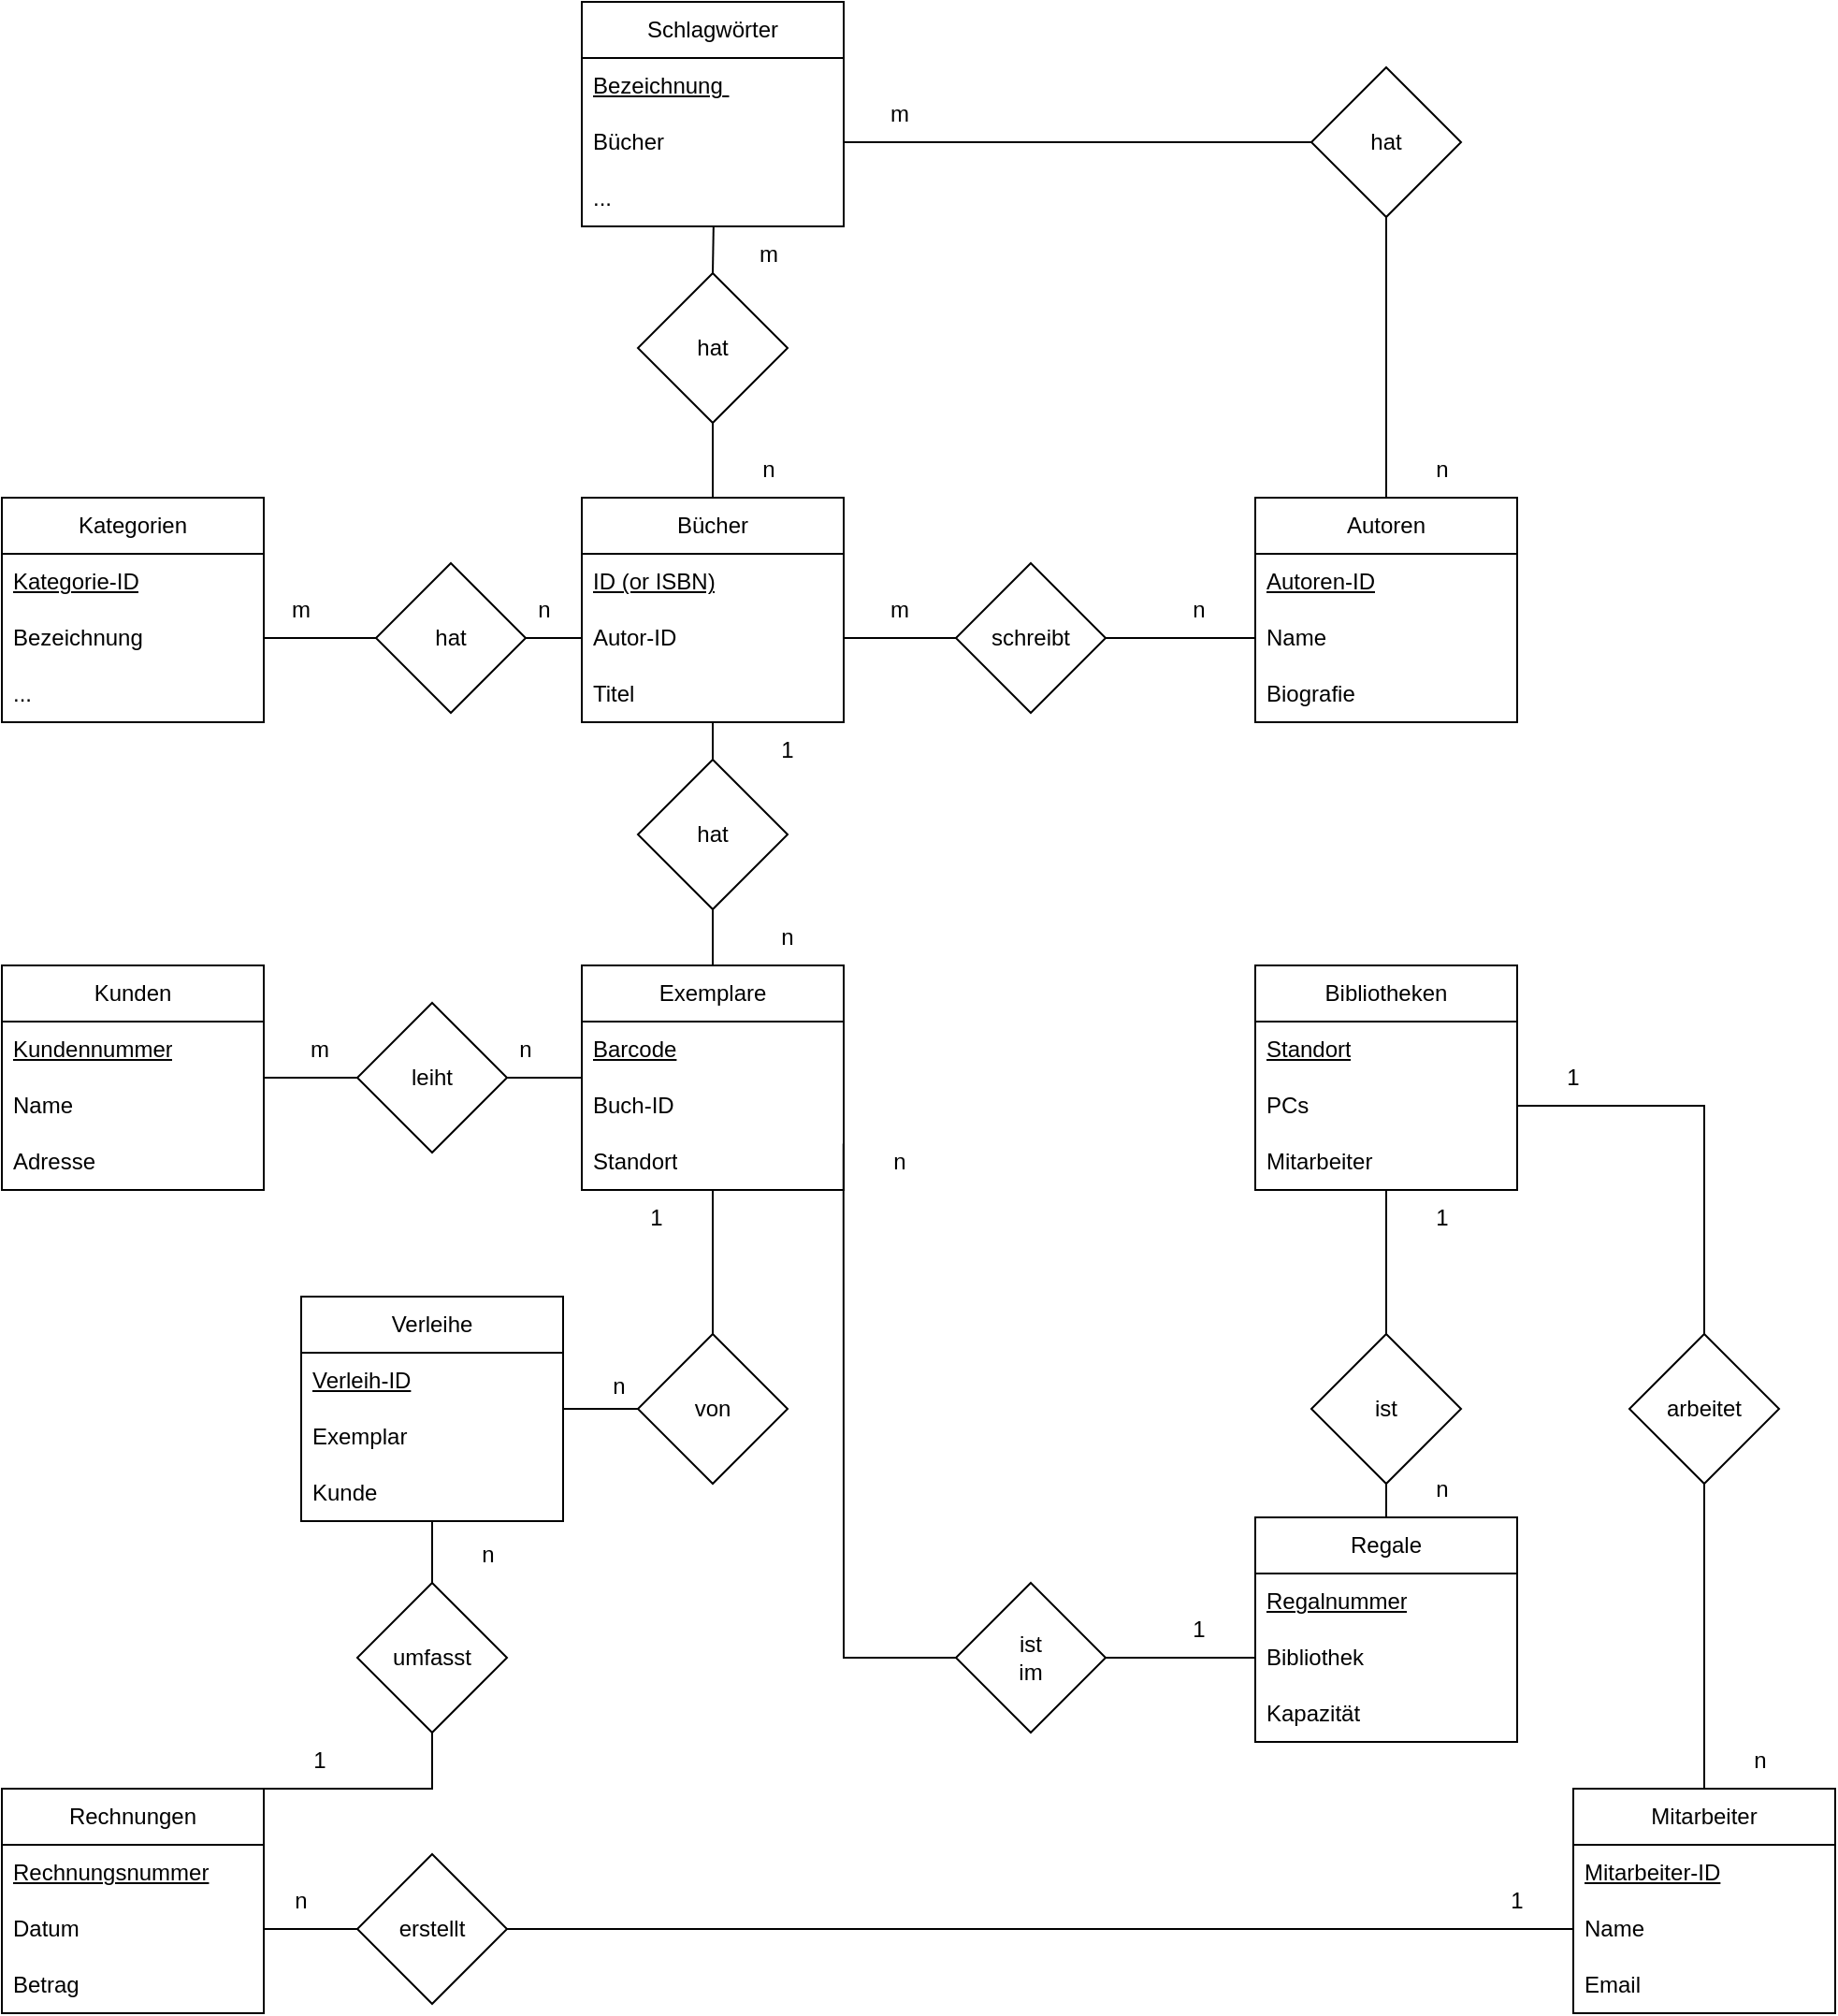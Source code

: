 <mxfile version="21.3.7" type="device">
  <diagram name="Page-1" id="VukrD2N2YE7sBrP6nbqJ">
    <mxGraphModel dx="1434" dy="870" grid="1" gridSize="10" guides="1" tooltips="1" connect="1" arrows="1" fold="1" page="1" pageScale="1" pageWidth="1169" pageHeight="1654" math="0" shadow="0">
      <root>
        <mxCell id="0" />
        <mxCell id="1" parent="0" />
        <mxCell id="OTFsPd59mcMCPTQ09kgk-2" value="Kunden" style="swimlane;fontStyle=0;childLayout=stackLayout;horizontal=1;startSize=30;horizontalStack=0;resizeParent=1;resizeParentMax=0;resizeLast=0;collapsible=1;marginBottom=0;whiteSpace=wrap;html=1;" parent="1" vertex="1">
          <mxGeometry x="60" y="650" width="140" height="120" as="geometry" />
        </mxCell>
        <mxCell id="OTFsPd59mcMCPTQ09kgk-3" value="&lt;u&gt;Kundennummer&lt;/u&gt;" style="text;strokeColor=none;fillColor=none;align=left;verticalAlign=middle;spacingLeft=4;spacingRight=4;overflow=hidden;points=[[0,0.5],[1,0.5]];portConstraint=eastwest;rotatable=0;whiteSpace=wrap;html=1;" parent="OTFsPd59mcMCPTQ09kgk-2" vertex="1">
          <mxGeometry y="30" width="140" height="30" as="geometry" />
        </mxCell>
        <mxCell id="OTFsPd59mcMCPTQ09kgk-4" value="Name" style="text;strokeColor=none;fillColor=none;align=left;verticalAlign=middle;spacingLeft=4;spacingRight=4;overflow=hidden;points=[[0,0.5],[1,0.5]];portConstraint=eastwest;rotatable=0;whiteSpace=wrap;html=1;" parent="OTFsPd59mcMCPTQ09kgk-2" vertex="1">
          <mxGeometry y="60" width="140" height="30" as="geometry" />
        </mxCell>
        <mxCell id="OTFsPd59mcMCPTQ09kgk-5" value="Adresse" style="text;strokeColor=none;fillColor=none;align=left;verticalAlign=middle;spacingLeft=4;spacingRight=4;overflow=hidden;points=[[0,0.5],[1,0.5]];portConstraint=eastwest;rotatable=0;whiteSpace=wrap;html=1;" parent="OTFsPd59mcMCPTQ09kgk-2" vertex="1">
          <mxGeometry y="90" width="140" height="30" as="geometry" />
        </mxCell>
        <mxCell id="OTFsPd59mcMCPTQ09kgk-11" value="Bücher" style="swimlane;fontStyle=0;childLayout=stackLayout;horizontal=1;startSize=30;horizontalStack=0;resizeParent=1;resizeParentMax=0;resizeLast=0;collapsible=1;marginBottom=0;whiteSpace=wrap;html=1;" parent="1" vertex="1">
          <mxGeometry x="370" y="400" width="140" height="120" as="geometry" />
        </mxCell>
        <mxCell id="OTFsPd59mcMCPTQ09kgk-12" value="&lt;u&gt;ID (or ISBN)&lt;/u&gt;" style="text;strokeColor=none;fillColor=none;align=left;verticalAlign=middle;spacingLeft=4;spacingRight=4;overflow=hidden;points=[[0,0.5],[1,0.5]];portConstraint=eastwest;rotatable=0;whiteSpace=wrap;html=1;" parent="OTFsPd59mcMCPTQ09kgk-11" vertex="1">
          <mxGeometry y="30" width="140" height="30" as="geometry" />
        </mxCell>
        <mxCell id="OTFsPd59mcMCPTQ09kgk-13" value="Autor-ID" style="text;strokeColor=none;fillColor=none;align=left;verticalAlign=middle;spacingLeft=4;spacingRight=4;overflow=hidden;points=[[0,0.5],[1,0.5]];portConstraint=eastwest;rotatable=0;whiteSpace=wrap;html=1;" parent="OTFsPd59mcMCPTQ09kgk-11" vertex="1">
          <mxGeometry y="60" width="140" height="30" as="geometry" />
        </mxCell>
        <mxCell id="OTFsPd59mcMCPTQ09kgk-14" value="Titel" style="text;strokeColor=none;fillColor=none;align=left;verticalAlign=middle;spacingLeft=4;spacingRight=4;overflow=hidden;points=[[0,0.5],[1,0.5]];portConstraint=eastwest;rotatable=0;whiteSpace=wrap;html=1;" parent="OTFsPd59mcMCPTQ09kgk-11" vertex="1">
          <mxGeometry y="90" width="140" height="30" as="geometry" />
        </mxCell>
        <mxCell id="OTFsPd59mcMCPTQ09kgk-15" value="leiht" style="rhombus;whiteSpace=wrap;html=1;" parent="1" vertex="1">
          <mxGeometry x="250" y="670" width="80" height="80" as="geometry" />
        </mxCell>
        <mxCell id="OTFsPd59mcMCPTQ09kgk-17" value="Exemplare" style="swimlane;fontStyle=0;childLayout=stackLayout;horizontal=1;startSize=30;horizontalStack=0;resizeParent=1;resizeParentMax=0;resizeLast=0;collapsible=1;marginBottom=0;whiteSpace=wrap;html=1;" parent="1" vertex="1">
          <mxGeometry x="370" y="650" width="140" height="120" as="geometry" />
        </mxCell>
        <mxCell id="OTFsPd59mcMCPTQ09kgk-18" value="&lt;u&gt;Barcode&lt;/u&gt;" style="text;strokeColor=none;fillColor=none;align=left;verticalAlign=middle;spacingLeft=4;spacingRight=4;overflow=hidden;points=[[0,0.5],[1,0.5]];portConstraint=eastwest;rotatable=0;whiteSpace=wrap;html=1;" parent="OTFsPd59mcMCPTQ09kgk-17" vertex="1">
          <mxGeometry y="30" width="140" height="30" as="geometry" />
        </mxCell>
        <mxCell id="OTFsPd59mcMCPTQ09kgk-19" value="Buch-ID" style="text;strokeColor=none;fillColor=none;align=left;verticalAlign=middle;spacingLeft=4;spacingRight=4;overflow=hidden;points=[[0,0.5],[1,0.5]];portConstraint=eastwest;rotatable=0;whiteSpace=wrap;html=1;" parent="OTFsPd59mcMCPTQ09kgk-17" vertex="1">
          <mxGeometry y="60" width="140" height="30" as="geometry" />
        </mxCell>
        <mxCell id="OTFsPd59mcMCPTQ09kgk-20" value="Standort" style="text;strokeColor=none;fillColor=none;align=left;verticalAlign=middle;spacingLeft=4;spacingRight=4;overflow=hidden;points=[[0,0.5],[1,0.5]];portConstraint=eastwest;rotatable=0;whiteSpace=wrap;html=1;" parent="OTFsPd59mcMCPTQ09kgk-17" vertex="1">
          <mxGeometry y="90" width="140" height="30" as="geometry" />
        </mxCell>
        <mxCell id="OTFsPd59mcMCPTQ09kgk-21" value="" style="endArrow=none;html=1;rounded=0;exitX=1;exitY=0.5;exitDx=0;exitDy=0;" parent="1" source="OTFsPd59mcMCPTQ09kgk-2" target="OTFsPd59mcMCPTQ09kgk-15" edge="1">
          <mxGeometry width="50" height="50" relative="1" as="geometry">
            <mxPoint x="430" y="890" as="sourcePoint" />
            <mxPoint x="480" y="840" as="targetPoint" />
          </mxGeometry>
        </mxCell>
        <mxCell id="OTFsPd59mcMCPTQ09kgk-23" value="" style="endArrow=none;html=1;rounded=0;entryX=0;entryY=0;entryDx=0;entryDy=0;entryPerimeter=0;exitX=1;exitY=0.5;exitDx=0;exitDy=0;" parent="1" source="OTFsPd59mcMCPTQ09kgk-15" target="OTFsPd59mcMCPTQ09kgk-19" edge="1">
          <mxGeometry width="50" height="50" relative="1" as="geometry">
            <mxPoint x="430" y="890" as="sourcePoint" />
            <mxPoint x="470" y="690" as="targetPoint" />
          </mxGeometry>
        </mxCell>
        <mxCell id="OTFsPd59mcMCPTQ09kgk-24" value="hat" style="rhombus;whiteSpace=wrap;html=1;" parent="1" vertex="1">
          <mxGeometry x="400" y="540" width="80" height="80" as="geometry" />
        </mxCell>
        <mxCell id="OTFsPd59mcMCPTQ09kgk-25" value="" style="endArrow=none;html=1;rounded=0;entryX=0.5;entryY=1;entryDx=0;entryDy=0;" parent="1" source="OTFsPd59mcMCPTQ09kgk-24" target="OTFsPd59mcMCPTQ09kgk-11" edge="1">
          <mxGeometry width="50" height="50" relative="1" as="geometry">
            <mxPoint x="520" y="700" as="sourcePoint" />
            <mxPoint x="570" y="650" as="targetPoint" />
          </mxGeometry>
        </mxCell>
        <mxCell id="OTFsPd59mcMCPTQ09kgk-26" value="" style="endArrow=none;html=1;rounded=0;exitX=0.5;exitY=0;exitDx=0;exitDy=0;" parent="1" source="OTFsPd59mcMCPTQ09kgk-17" edge="1">
          <mxGeometry width="50" height="50" relative="1" as="geometry">
            <mxPoint x="520" y="700" as="sourcePoint" />
            <mxPoint x="440" y="620" as="targetPoint" />
          </mxGeometry>
        </mxCell>
        <mxCell id="OTFsPd59mcMCPTQ09kgk-27" value="1" style="text;html=1;strokeColor=none;fillColor=none;align=center;verticalAlign=middle;whiteSpace=wrap;rounded=0;" parent="1" vertex="1">
          <mxGeometry x="450" y="520" width="60" height="30" as="geometry" />
        </mxCell>
        <mxCell id="OTFsPd59mcMCPTQ09kgk-28" value="n" style="text;html=1;strokeColor=none;fillColor=none;align=center;verticalAlign=middle;whiteSpace=wrap;rounded=0;" parent="1" vertex="1">
          <mxGeometry x="450" y="620" width="60" height="30" as="geometry" />
        </mxCell>
        <mxCell id="OTFsPd59mcMCPTQ09kgk-29" value="m" style="text;html=1;strokeColor=none;fillColor=none;align=center;verticalAlign=middle;whiteSpace=wrap;rounded=0;" parent="1" vertex="1">
          <mxGeometry x="200" y="680" width="60" height="30" as="geometry" />
        </mxCell>
        <mxCell id="OTFsPd59mcMCPTQ09kgk-30" value="n" style="text;html=1;strokeColor=none;fillColor=none;align=center;verticalAlign=middle;whiteSpace=wrap;rounded=0;" parent="1" vertex="1">
          <mxGeometry x="310" y="680" width="60" height="30" as="geometry" />
        </mxCell>
        <mxCell id="OTFsPd59mcMCPTQ09kgk-31" value="Regale" style="swimlane;fontStyle=0;childLayout=stackLayout;horizontal=1;startSize=30;horizontalStack=0;resizeParent=1;resizeParentMax=0;resizeLast=0;collapsible=1;marginBottom=0;whiteSpace=wrap;html=1;" parent="1" vertex="1">
          <mxGeometry x="730" y="945" width="140" height="120" as="geometry" />
        </mxCell>
        <mxCell id="OTFsPd59mcMCPTQ09kgk-32" value="&lt;u&gt;Regalnummer&lt;/u&gt;" style="text;strokeColor=none;fillColor=none;align=left;verticalAlign=middle;spacingLeft=4;spacingRight=4;overflow=hidden;points=[[0,0.5],[1,0.5]];portConstraint=eastwest;rotatable=0;whiteSpace=wrap;html=1;" parent="OTFsPd59mcMCPTQ09kgk-31" vertex="1">
          <mxGeometry y="30" width="140" height="30" as="geometry" />
        </mxCell>
        <mxCell id="OTFsPd59mcMCPTQ09kgk-33" value="Bibliothek" style="text;strokeColor=none;fillColor=none;align=left;verticalAlign=middle;spacingLeft=4;spacingRight=4;overflow=hidden;points=[[0,0.5],[1,0.5]];portConstraint=eastwest;rotatable=0;whiteSpace=wrap;html=1;" parent="OTFsPd59mcMCPTQ09kgk-31" vertex="1">
          <mxGeometry y="60" width="140" height="30" as="geometry" />
        </mxCell>
        <mxCell id="OTFsPd59mcMCPTQ09kgk-34" value="Kapazität" style="text;strokeColor=none;fillColor=none;align=left;verticalAlign=middle;spacingLeft=4;spacingRight=4;overflow=hidden;points=[[0,0.5],[1,0.5]];portConstraint=eastwest;rotatable=0;whiteSpace=wrap;html=1;" parent="OTFsPd59mcMCPTQ09kgk-31" vertex="1">
          <mxGeometry y="90" width="140" height="30" as="geometry" />
        </mxCell>
        <mxCell id="OTFsPd59mcMCPTQ09kgk-35" value="Kategorien" style="swimlane;fontStyle=0;childLayout=stackLayout;horizontal=1;startSize=30;horizontalStack=0;resizeParent=1;resizeParentMax=0;resizeLast=0;collapsible=1;marginBottom=0;whiteSpace=wrap;html=1;" parent="1" vertex="1">
          <mxGeometry x="60" y="400" width="140" height="120" as="geometry" />
        </mxCell>
        <mxCell id="OTFsPd59mcMCPTQ09kgk-36" value="&lt;u&gt;Kategorie-ID&lt;/u&gt;" style="text;strokeColor=none;fillColor=none;align=left;verticalAlign=middle;spacingLeft=4;spacingRight=4;overflow=hidden;points=[[0,0.5],[1,0.5]];portConstraint=eastwest;rotatable=0;whiteSpace=wrap;html=1;" parent="OTFsPd59mcMCPTQ09kgk-35" vertex="1">
          <mxGeometry y="30" width="140" height="30" as="geometry" />
        </mxCell>
        <mxCell id="OTFsPd59mcMCPTQ09kgk-37" value="Bezeichnung" style="text;strokeColor=none;fillColor=none;align=left;verticalAlign=middle;spacingLeft=4;spacingRight=4;overflow=hidden;points=[[0,0.5],[1,0.5]];portConstraint=eastwest;rotatable=0;whiteSpace=wrap;html=1;" parent="OTFsPd59mcMCPTQ09kgk-35" vertex="1">
          <mxGeometry y="60" width="140" height="30" as="geometry" />
        </mxCell>
        <mxCell id="OTFsPd59mcMCPTQ09kgk-38" value="..." style="text;strokeColor=none;fillColor=none;align=left;verticalAlign=middle;spacingLeft=4;spacingRight=4;overflow=hidden;points=[[0,0.5],[1,0.5]];portConstraint=eastwest;rotatable=0;whiteSpace=wrap;html=1;" parent="OTFsPd59mcMCPTQ09kgk-35" vertex="1">
          <mxGeometry y="90" width="140" height="30" as="geometry" />
        </mxCell>
        <mxCell id="OTFsPd59mcMCPTQ09kgk-39" value="hat" style="rhombus;whiteSpace=wrap;html=1;" parent="1" vertex="1">
          <mxGeometry x="260" y="435" width="80" height="80" as="geometry" />
        </mxCell>
        <mxCell id="OTFsPd59mcMCPTQ09kgk-40" value="" style="endArrow=none;html=1;rounded=0;exitX=0;exitY=0.5;exitDx=0;exitDy=0;" parent="1" source="OTFsPd59mcMCPTQ09kgk-13" edge="1">
          <mxGeometry width="50" height="50" relative="1" as="geometry">
            <mxPoint x="390" y="800" as="sourcePoint" />
            <mxPoint x="340" y="475" as="targetPoint" />
          </mxGeometry>
        </mxCell>
        <mxCell id="OTFsPd59mcMCPTQ09kgk-41" value="" style="endArrow=none;html=1;rounded=0;entryX=1;entryY=0.5;entryDx=0;entryDy=0;exitX=0;exitY=0.5;exitDx=0;exitDy=0;" parent="1" source="OTFsPd59mcMCPTQ09kgk-39" target="OTFsPd59mcMCPTQ09kgk-37" edge="1">
          <mxGeometry width="50" height="50" relative="1" as="geometry">
            <mxPoint x="230" y="470" as="sourcePoint" />
            <mxPoint x="-190" y="745" as="targetPoint" />
          </mxGeometry>
        </mxCell>
        <mxCell id="OTFsPd59mcMCPTQ09kgk-42" value="n" style="text;html=1;strokeColor=none;fillColor=none;align=center;verticalAlign=middle;whiteSpace=wrap;rounded=0;" parent="1" vertex="1">
          <mxGeometry x="320" y="445" width="60" height="30" as="geometry" />
        </mxCell>
        <mxCell id="OTFsPd59mcMCPTQ09kgk-43" value="m" style="text;html=1;strokeColor=none;fillColor=none;align=center;verticalAlign=middle;whiteSpace=wrap;rounded=0;" parent="1" vertex="1">
          <mxGeometry x="190" y="445" width="60" height="30" as="geometry" />
        </mxCell>
        <mxCell id="OTFsPd59mcMCPTQ09kgk-44" value="Verleihe" style="swimlane;fontStyle=0;childLayout=stackLayout;horizontal=1;startSize=30;horizontalStack=0;resizeParent=1;resizeParentMax=0;resizeLast=0;collapsible=1;marginBottom=0;whiteSpace=wrap;html=1;" parent="1" vertex="1">
          <mxGeometry x="220" y="827" width="140" height="120" as="geometry" />
        </mxCell>
        <mxCell id="OTFsPd59mcMCPTQ09kgk-45" value="&lt;u&gt;Verleih-ID&lt;/u&gt;" style="text;strokeColor=none;fillColor=none;align=left;verticalAlign=middle;spacingLeft=4;spacingRight=4;overflow=hidden;points=[[0,0.5],[1,0.5]];portConstraint=eastwest;rotatable=0;whiteSpace=wrap;html=1;" parent="OTFsPd59mcMCPTQ09kgk-44" vertex="1">
          <mxGeometry y="30" width="140" height="30" as="geometry" />
        </mxCell>
        <mxCell id="OTFsPd59mcMCPTQ09kgk-46" value="Exemplar" style="text;strokeColor=none;fillColor=none;align=left;verticalAlign=middle;spacingLeft=4;spacingRight=4;overflow=hidden;points=[[0,0.5],[1,0.5]];portConstraint=eastwest;rotatable=0;whiteSpace=wrap;html=1;" parent="OTFsPd59mcMCPTQ09kgk-44" vertex="1">
          <mxGeometry y="60" width="140" height="30" as="geometry" />
        </mxCell>
        <mxCell id="OTFsPd59mcMCPTQ09kgk-47" value="Kunde" style="text;strokeColor=none;fillColor=none;align=left;verticalAlign=middle;spacingLeft=4;spacingRight=4;overflow=hidden;points=[[0,0.5],[1,0.5]];portConstraint=eastwest;rotatable=0;whiteSpace=wrap;html=1;" parent="OTFsPd59mcMCPTQ09kgk-44" vertex="1">
          <mxGeometry y="90" width="140" height="30" as="geometry" />
        </mxCell>
        <mxCell id="OTFsPd59mcMCPTQ09kgk-48" value="Bibliotheken" style="swimlane;fontStyle=0;childLayout=stackLayout;horizontal=1;startSize=30;horizontalStack=0;resizeParent=1;resizeParentMax=0;resizeLast=0;collapsible=1;marginBottom=0;whiteSpace=wrap;html=1;" parent="1" vertex="1">
          <mxGeometry x="730" y="650" width="140" height="120" as="geometry" />
        </mxCell>
        <mxCell id="OTFsPd59mcMCPTQ09kgk-49" value="&lt;u&gt;Standort&lt;/u&gt;" style="text;strokeColor=none;fillColor=none;align=left;verticalAlign=middle;spacingLeft=4;spacingRight=4;overflow=hidden;points=[[0,0.5],[1,0.5]];portConstraint=eastwest;rotatable=0;whiteSpace=wrap;html=1;" parent="OTFsPd59mcMCPTQ09kgk-48" vertex="1">
          <mxGeometry y="30" width="140" height="30" as="geometry" />
        </mxCell>
        <mxCell id="OTFsPd59mcMCPTQ09kgk-50" value="PCs" style="text;strokeColor=none;fillColor=none;align=left;verticalAlign=middle;spacingLeft=4;spacingRight=4;overflow=hidden;points=[[0,0.5],[1,0.5]];portConstraint=eastwest;rotatable=0;whiteSpace=wrap;html=1;" parent="OTFsPd59mcMCPTQ09kgk-48" vertex="1">
          <mxGeometry y="60" width="140" height="30" as="geometry" />
        </mxCell>
        <mxCell id="OTFsPd59mcMCPTQ09kgk-51" value="Mitarbeiter" style="text;strokeColor=none;fillColor=none;align=left;verticalAlign=middle;spacingLeft=4;spacingRight=4;overflow=hidden;points=[[0,0.5],[1,0.5]];portConstraint=eastwest;rotatable=0;whiteSpace=wrap;html=1;" parent="OTFsPd59mcMCPTQ09kgk-48" vertex="1">
          <mxGeometry y="90" width="140" height="30" as="geometry" />
        </mxCell>
        <mxCell id="OTFsPd59mcMCPTQ09kgk-52" value="Autoren" style="swimlane;fontStyle=0;childLayout=stackLayout;horizontal=1;startSize=30;horizontalStack=0;resizeParent=1;resizeParentMax=0;resizeLast=0;collapsible=1;marginBottom=0;whiteSpace=wrap;html=1;" parent="1" vertex="1">
          <mxGeometry x="730" y="400" width="140" height="120" as="geometry" />
        </mxCell>
        <mxCell id="OTFsPd59mcMCPTQ09kgk-53" value="&lt;u&gt;Autoren-ID&lt;/u&gt;" style="text;strokeColor=none;fillColor=none;align=left;verticalAlign=middle;spacingLeft=4;spacingRight=4;overflow=hidden;points=[[0,0.5],[1,0.5]];portConstraint=eastwest;rotatable=0;whiteSpace=wrap;html=1;" parent="OTFsPd59mcMCPTQ09kgk-52" vertex="1">
          <mxGeometry y="30" width="140" height="30" as="geometry" />
        </mxCell>
        <mxCell id="OTFsPd59mcMCPTQ09kgk-54" value="Name" style="text;strokeColor=none;fillColor=none;align=left;verticalAlign=middle;spacingLeft=4;spacingRight=4;overflow=hidden;points=[[0,0.5],[1,0.5]];portConstraint=eastwest;rotatable=0;whiteSpace=wrap;html=1;" parent="OTFsPd59mcMCPTQ09kgk-52" vertex="1">
          <mxGeometry y="60" width="140" height="30" as="geometry" />
        </mxCell>
        <mxCell id="OTFsPd59mcMCPTQ09kgk-55" value="Biografie" style="text;strokeColor=none;fillColor=none;align=left;verticalAlign=middle;spacingLeft=4;spacingRight=4;overflow=hidden;points=[[0,0.5],[1,0.5]];portConstraint=eastwest;rotatable=0;whiteSpace=wrap;html=1;" parent="OTFsPd59mcMCPTQ09kgk-52" vertex="1">
          <mxGeometry y="90" width="140" height="30" as="geometry" />
        </mxCell>
        <mxCell id="OTFsPd59mcMCPTQ09kgk-56" value="schreibt" style="rhombus;whiteSpace=wrap;html=1;" parent="1" vertex="1">
          <mxGeometry x="570" y="435" width="80" height="80" as="geometry" />
        </mxCell>
        <mxCell id="OTFsPd59mcMCPTQ09kgk-58" value="von" style="rhombus;whiteSpace=wrap;html=1;" parent="1" vertex="1">
          <mxGeometry x="400" y="847" width="80" height="80" as="geometry" />
        </mxCell>
        <mxCell id="OTFsPd59mcMCPTQ09kgk-59" value="" style="endArrow=none;html=1;rounded=0;exitX=1;exitY=0.5;exitDx=0;exitDy=0;entryX=0;entryY=0.5;entryDx=0;entryDy=0;" parent="1" source="OTFsPd59mcMCPTQ09kgk-44" target="OTFsPd59mcMCPTQ09kgk-58" edge="1">
          <mxGeometry width="50" height="50" relative="1" as="geometry">
            <mxPoint x="430" y="810" as="sourcePoint" />
            <mxPoint x="480" y="760" as="targetPoint" />
          </mxGeometry>
        </mxCell>
        <mxCell id="OTFsPd59mcMCPTQ09kgk-60" value="" style="endArrow=none;html=1;rounded=0;exitX=0.5;exitY=0;exitDx=0;exitDy=0;entryX=0.5;entryY=1;entryDx=0;entryDy=0;" parent="1" source="OTFsPd59mcMCPTQ09kgk-58" target="OTFsPd59mcMCPTQ09kgk-17" edge="1">
          <mxGeometry width="50" height="50" relative="1" as="geometry">
            <mxPoint x="430" y="810" as="sourcePoint" />
            <mxPoint x="480" y="760" as="targetPoint" />
          </mxGeometry>
        </mxCell>
        <mxCell id="OTFsPd59mcMCPTQ09kgk-66" value="&lt;div&gt;ist&lt;/div&gt;&lt;div&gt;im&lt;br&gt;&lt;/div&gt;" style="rhombus;whiteSpace=wrap;html=1;" parent="1" vertex="1">
          <mxGeometry x="570" y="980" width="80" height="80" as="geometry" />
        </mxCell>
        <mxCell id="OTFsPd59mcMCPTQ09kgk-67" value="" style="endArrow=none;html=1;rounded=0;exitX=0;exitY=0.5;exitDx=0;exitDy=0;entryX=-0.002;entryY=0.174;entryDx=0;entryDy=0;entryPerimeter=0;" parent="1" source="OTFsPd59mcMCPTQ09kgk-66" target="OTFsPd59mcMCPTQ09kgk-82" edge="1">
          <mxGeometry width="50" height="50" relative="1" as="geometry">
            <mxPoint x="430" y="810" as="sourcePoint" />
            <mxPoint x="510" y="800" as="targetPoint" />
            <Array as="points">
              <mxPoint x="510" y="1020" />
            </Array>
          </mxGeometry>
        </mxCell>
        <mxCell id="OTFsPd59mcMCPTQ09kgk-70" value="ist" style="rhombus;whiteSpace=wrap;html=1;" parent="1" vertex="1">
          <mxGeometry x="760" y="847" width="80" height="80" as="geometry" />
        </mxCell>
        <mxCell id="OTFsPd59mcMCPTQ09kgk-72" value="" style="endArrow=none;html=1;rounded=0;entryX=0.5;entryY=1;entryDx=0;entryDy=0;exitX=0.5;exitY=0;exitDx=0;exitDy=0;" parent="1" source="OTFsPd59mcMCPTQ09kgk-31" target="OTFsPd59mcMCPTQ09kgk-70" edge="1">
          <mxGeometry width="50" height="50" relative="1" as="geometry">
            <mxPoint x="700" y="880" as="sourcePoint" />
            <mxPoint x="750" y="830" as="targetPoint" />
          </mxGeometry>
        </mxCell>
        <mxCell id="OTFsPd59mcMCPTQ09kgk-73" value="" style="endArrow=none;html=1;rounded=0;entryX=0.5;entryY=0;entryDx=0;entryDy=0;" parent="1" target="OTFsPd59mcMCPTQ09kgk-70" edge="1">
          <mxGeometry width="50" height="50" relative="1" as="geometry">
            <mxPoint x="800" y="770" as="sourcePoint" />
            <mxPoint x="740" y="790" as="targetPoint" />
          </mxGeometry>
        </mxCell>
        <mxCell id="OTFsPd59mcMCPTQ09kgk-74" value="" style="endArrow=none;html=1;rounded=0;entryX=0;entryY=0.5;entryDx=0;entryDy=0;exitX=1;exitY=0.5;exitDx=0;exitDy=0;" parent="1" source="OTFsPd59mcMCPTQ09kgk-56" target="OTFsPd59mcMCPTQ09kgk-54" edge="1">
          <mxGeometry width="50" height="50" relative="1" as="geometry">
            <mxPoint x="680" y="475" as="sourcePoint" />
            <mxPoint x="690" y="580" as="targetPoint" />
          </mxGeometry>
        </mxCell>
        <mxCell id="OTFsPd59mcMCPTQ09kgk-75" value="" style="endArrow=none;html=1;rounded=0;entryX=1;entryY=0.5;entryDx=0;entryDy=0;exitX=0;exitY=0.5;exitDx=0;exitDy=0;" parent="1" source="OTFsPd59mcMCPTQ09kgk-56" target="OTFsPd59mcMCPTQ09kgk-13" edge="1">
          <mxGeometry width="50" height="50" relative="1" as="geometry">
            <mxPoint x="530" y="570" as="sourcePoint" />
            <mxPoint x="580" y="520" as="targetPoint" />
          </mxGeometry>
        </mxCell>
        <mxCell id="OTFsPd59mcMCPTQ09kgk-76" value="n" style="text;html=1;strokeColor=none;fillColor=none;align=center;verticalAlign=middle;whiteSpace=wrap;rounded=0;" parent="1" vertex="1">
          <mxGeometry x="670" y="445" width="60" height="30" as="geometry" />
        </mxCell>
        <mxCell id="OTFsPd59mcMCPTQ09kgk-77" value="m" style="text;html=1;strokeColor=none;fillColor=none;align=center;verticalAlign=middle;whiteSpace=wrap;rounded=0;" parent="1" vertex="1">
          <mxGeometry x="510" y="445" width="60" height="30" as="geometry" />
        </mxCell>
        <mxCell id="OTFsPd59mcMCPTQ09kgk-78" value="1" style="text;html=1;strokeColor=none;fillColor=none;align=center;verticalAlign=middle;whiteSpace=wrap;rounded=0;" parent="1" vertex="1">
          <mxGeometry x="800" y="770" width="60" height="30" as="geometry" />
        </mxCell>
        <mxCell id="OTFsPd59mcMCPTQ09kgk-79" value="n" style="text;html=1;strokeColor=none;fillColor=none;align=center;verticalAlign=middle;whiteSpace=wrap;rounded=0;" parent="1" vertex="1">
          <mxGeometry x="800" y="915" width="60" height="30" as="geometry" />
        </mxCell>
        <mxCell id="OTFsPd59mcMCPTQ09kgk-82" value="n" style="text;html=1;strokeColor=none;fillColor=none;align=center;verticalAlign=middle;whiteSpace=wrap;rounded=0;" parent="1" vertex="1">
          <mxGeometry x="510" y="740" width="60" height="30" as="geometry" />
        </mxCell>
        <mxCell id="OTFsPd59mcMCPTQ09kgk-83" value="1" style="text;html=1;strokeColor=none;fillColor=none;align=center;verticalAlign=middle;whiteSpace=wrap;rounded=0;" parent="1" vertex="1">
          <mxGeometry x="670" y="990" width="60" height="30" as="geometry" />
        </mxCell>
        <mxCell id="OTFsPd59mcMCPTQ09kgk-84" value="Mitarbeiter" style="swimlane;fontStyle=0;childLayout=stackLayout;horizontal=1;startSize=30;horizontalStack=0;resizeParent=1;resizeParentMax=0;resizeLast=0;collapsible=1;marginBottom=0;whiteSpace=wrap;html=1;" parent="1" vertex="1">
          <mxGeometry x="900" y="1090" width="140" height="120" as="geometry" />
        </mxCell>
        <mxCell id="OTFsPd59mcMCPTQ09kgk-85" value="&lt;u&gt;Mitarbeiter-ID&lt;/u&gt;" style="text;strokeColor=none;fillColor=none;align=left;verticalAlign=middle;spacingLeft=4;spacingRight=4;overflow=hidden;points=[[0,0.5],[1,0.5]];portConstraint=eastwest;rotatable=0;whiteSpace=wrap;html=1;" parent="OTFsPd59mcMCPTQ09kgk-84" vertex="1">
          <mxGeometry y="30" width="140" height="30" as="geometry" />
        </mxCell>
        <mxCell id="OTFsPd59mcMCPTQ09kgk-86" value="Name" style="text;strokeColor=none;fillColor=none;align=left;verticalAlign=middle;spacingLeft=4;spacingRight=4;overflow=hidden;points=[[0,0.5],[1,0.5]];portConstraint=eastwest;rotatable=0;whiteSpace=wrap;html=1;" parent="OTFsPd59mcMCPTQ09kgk-84" vertex="1">
          <mxGeometry y="60" width="140" height="30" as="geometry" />
        </mxCell>
        <mxCell id="OTFsPd59mcMCPTQ09kgk-87" value="Email" style="text;strokeColor=none;fillColor=none;align=left;verticalAlign=middle;spacingLeft=4;spacingRight=4;overflow=hidden;points=[[0,0.5],[1,0.5]];portConstraint=eastwest;rotatable=0;whiteSpace=wrap;html=1;" parent="OTFsPd59mcMCPTQ09kgk-84" vertex="1">
          <mxGeometry y="90" width="140" height="30" as="geometry" />
        </mxCell>
        <mxCell id="OTFsPd59mcMCPTQ09kgk-88" value="Rechnungen" style="swimlane;fontStyle=0;childLayout=stackLayout;horizontal=1;startSize=30;horizontalStack=0;resizeParent=1;resizeParentMax=0;resizeLast=0;collapsible=1;marginBottom=0;whiteSpace=wrap;html=1;" parent="1" vertex="1">
          <mxGeometry x="60" y="1090" width="140" height="120" as="geometry" />
        </mxCell>
        <mxCell id="OTFsPd59mcMCPTQ09kgk-89" value="&lt;u&gt;Rechnungsnummer&lt;/u&gt;" style="text;strokeColor=none;fillColor=none;align=left;verticalAlign=middle;spacingLeft=4;spacingRight=4;overflow=hidden;points=[[0,0.5],[1,0.5]];portConstraint=eastwest;rotatable=0;whiteSpace=wrap;html=1;" parent="OTFsPd59mcMCPTQ09kgk-88" vertex="1">
          <mxGeometry y="30" width="140" height="30" as="geometry" />
        </mxCell>
        <mxCell id="OTFsPd59mcMCPTQ09kgk-90" value="Datum" style="text;strokeColor=none;fillColor=none;align=left;verticalAlign=middle;spacingLeft=4;spacingRight=4;overflow=hidden;points=[[0,0.5],[1,0.5]];portConstraint=eastwest;rotatable=0;whiteSpace=wrap;html=1;" parent="OTFsPd59mcMCPTQ09kgk-88" vertex="1">
          <mxGeometry y="60" width="140" height="30" as="geometry" />
        </mxCell>
        <mxCell id="OTFsPd59mcMCPTQ09kgk-91" value="Betrag" style="text;strokeColor=none;fillColor=none;align=left;verticalAlign=middle;spacingLeft=4;spacingRight=4;overflow=hidden;points=[[0,0.5],[1,0.5]];portConstraint=eastwest;rotatable=0;whiteSpace=wrap;html=1;" parent="OTFsPd59mcMCPTQ09kgk-88" vertex="1">
          <mxGeometry y="90" width="140" height="30" as="geometry" />
        </mxCell>
        <mxCell id="OTFsPd59mcMCPTQ09kgk-93" value="erstellt" style="rhombus;whiteSpace=wrap;html=1;" parent="1" vertex="1">
          <mxGeometry x="250" y="1125" width="80" height="80" as="geometry" />
        </mxCell>
        <mxCell id="OTFsPd59mcMCPTQ09kgk-94" value="arbeitet" style="rhombus;whiteSpace=wrap;html=1;" parent="1" vertex="1">
          <mxGeometry x="930" y="847" width="80" height="80" as="geometry" />
        </mxCell>
        <mxCell id="OTFsPd59mcMCPTQ09kgk-95" value="" style="endArrow=none;html=1;rounded=0;entryX=0.5;entryY=1;entryDx=0;entryDy=0;exitX=0.5;exitY=0;exitDx=0;exitDy=0;" parent="1" source="OTFsPd59mcMCPTQ09kgk-84" target="OTFsPd59mcMCPTQ09kgk-94" edge="1">
          <mxGeometry width="50" height="50" relative="1" as="geometry">
            <mxPoint x="910" y="845" as="sourcePoint" />
            <mxPoint x="960" y="795" as="targetPoint" />
          </mxGeometry>
        </mxCell>
        <mxCell id="OTFsPd59mcMCPTQ09kgk-96" value="" style="endArrow=none;html=1;rounded=0;entryX=0.5;entryY=0;entryDx=0;entryDy=0;exitX=1;exitY=0.5;exitDx=0;exitDy=0;" parent="1" source="OTFsPd59mcMCPTQ09kgk-50" target="OTFsPd59mcMCPTQ09kgk-94" edge="1">
          <mxGeometry width="50" height="50" relative="1" as="geometry">
            <mxPoint x="920" y="850" as="sourcePoint" />
            <mxPoint x="970" y="800" as="targetPoint" />
            <Array as="points">
              <mxPoint x="970" y="725" />
            </Array>
          </mxGeometry>
        </mxCell>
        <mxCell id="OTFsPd59mcMCPTQ09kgk-97" value="" style="endArrow=none;html=1;rounded=0;exitX=1;exitY=0.5;exitDx=0;exitDy=0;entryX=0;entryY=0.5;entryDx=0;entryDy=0;" parent="1" source="OTFsPd59mcMCPTQ09kgk-93" target="OTFsPd59mcMCPTQ09kgk-86" edge="1">
          <mxGeometry width="50" height="50" relative="1" as="geometry">
            <mxPoint x="590" y="1160" as="sourcePoint" />
            <mxPoint x="640" y="1110" as="targetPoint" />
          </mxGeometry>
        </mxCell>
        <mxCell id="OTFsPd59mcMCPTQ09kgk-98" value="" style="endArrow=none;html=1;rounded=0;entryX=0;entryY=0.5;entryDx=0;entryDy=0;exitX=1;exitY=0.5;exitDx=0;exitDy=0;" parent="1" source="OTFsPd59mcMCPTQ09kgk-90" target="OTFsPd59mcMCPTQ09kgk-93" edge="1">
          <mxGeometry width="50" height="50" relative="1" as="geometry">
            <mxPoint x="260" y="1200" as="sourcePoint" />
            <mxPoint x="310" y="1150" as="targetPoint" />
          </mxGeometry>
        </mxCell>
        <mxCell id="OTFsPd59mcMCPTQ09kgk-101" value="hat" style="rhombus;whiteSpace=wrap;html=1;" parent="1" vertex="1">
          <mxGeometry x="400" y="280" width="80" height="80" as="geometry" />
        </mxCell>
        <mxCell id="OTFsPd59mcMCPTQ09kgk-102" value="Schlagwörter" style="swimlane;fontStyle=0;childLayout=stackLayout;horizontal=1;startSize=30;horizontalStack=0;resizeParent=1;resizeParentMax=0;resizeLast=0;collapsible=1;marginBottom=0;whiteSpace=wrap;html=1;" parent="1" vertex="1">
          <mxGeometry x="370" y="135" width="140" height="120" as="geometry" />
        </mxCell>
        <mxCell id="OTFsPd59mcMCPTQ09kgk-103" value="&lt;u&gt;Bezeichnung&lt;span style=&quot;white-space: pre;&quot;&gt; &lt;/span&gt;&lt;/u&gt;" style="text;strokeColor=none;fillColor=none;align=left;verticalAlign=middle;spacingLeft=4;spacingRight=4;overflow=hidden;points=[[0,0.5],[1,0.5]];portConstraint=eastwest;rotatable=0;whiteSpace=wrap;html=1;" parent="OTFsPd59mcMCPTQ09kgk-102" vertex="1">
          <mxGeometry y="30" width="140" height="30" as="geometry" />
        </mxCell>
        <mxCell id="OTFsPd59mcMCPTQ09kgk-104" value="Bücher" style="text;strokeColor=none;fillColor=none;align=left;verticalAlign=middle;spacingLeft=4;spacingRight=4;overflow=hidden;points=[[0,0.5],[1,0.5]];portConstraint=eastwest;rotatable=0;whiteSpace=wrap;html=1;" parent="OTFsPd59mcMCPTQ09kgk-102" vertex="1">
          <mxGeometry y="60" width="140" height="30" as="geometry" />
        </mxCell>
        <mxCell id="OTFsPd59mcMCPTQ09kgk-105" value="..." style="text;strokeColor=none;fillColor=none;align=left;verticalAlign=middle;spacingLeft=4;spacingRight=4;overflow=hidden;points=[[0,0.5],[1,0.5]];portConstraint=eastwest;rotatable=0;whiteSpace=wrap;html=1;" parent="OTFsPd59mcMCPTQ09kgk-102" vertex="1">
          <mxGeometry y="90" width="140" height="30" as="geometry" />
        </mxCell>
        <mxCell id="OTFsPd59mcMCPTQ09kgk-106" value="" style="endArrow=none;html=1;rounded=0;entryX=0.503;entryY=0.994;entryDx=0;entryDy=0;entryPerimeter=0;exitX=0.5;exitY=0;exitDx=0;exitDy=0;" parent="1" source="OTFsPd59mcMCPTQ09kgk-101" target="OTFsPd59mcMCPTQ09kgk-105" edge="1">
          <mxGeometry width="50" height="50" relative="1" as="geometry">
            <mxPoint x="500" y="330" as="sourcePoint" />
            <mxPoint x="550" y="280" as="targetPoint" />
          </mxGeometry>
        </mxCell>
        <mxCell id="OTFsPd59mcMCPTQ09kgk-108" value="" style="endArrow=none;html=1;rounded=0;entryX=0.5;entryY=1;entryDx=0;entryDy=0;exitX=0.5;exitY=0;exitDx=0;exitDy=0;" parent="1" source="OTFsPd59mcMCPTQ09kgk-11" target="OTFsPd59mcMCPTQ09kgk-101" edge="1">
          <mxGeometry width="50" height="50" relative="1" as="geometry">
            <mxPoint x="460" y="450" as="sourcePoint" />
            <mxPoint x="510" y="400" as="targetPoint" />
          </mxGeometry>
        </mxCell>
        <mxCell id="OTFsPd59mcMCPTQ09kgk-111" value="m" style="text;html=1;strokeColor=none;fillColor=none;align=center;verticalAlign=middle;whiteSpace=wrap;rounded=0;" parent="1" vertex="1">
          <mxGeometry x="440" y="255" width="60" height="30" as="geometry" />
        </mxCell>
        <mxCell id="OTFsPd59mcMCPTQ09kgk-112" value="n" style="text;html=1;strokeColor=none;fillColor=none;align=center;verticalAlign=middle;whiteSpace=wrap;rounded=0;" parent="1" vertex="1">
          <mxGeometry x="440" y="370" width="60" height="30" as="geometry" />
        </mxCell>
        <mxCell id="OTFsPd59mcMCPTQ09kgk-114" value="n" style="text;html=1;strokeColor=none;fillColor=none;align=center;verticalAlign=middle;whiteSpace=wrap;rounded=0;" parent="1" vertex="1">
          <mxGeometry x="800" y="370" width="60" height="30" as="geometry" />
        </mxCell>
        <mxCell id="OTFsPd59mcMCPTQ09kgk-115" value="1" style="text;html=1;strokeColor=none;fillColor=none;align=center;verticalAlign=middle;whiteSpace=wrap;rounded=0;" parent="1" vertex="1">
          <mxGeometry x="870" y="695" width="60" height="30" as="geometry" />
        </mxCell>
        <mxCell id="OTFsPd59mcMCPTQ09kgk-116" value="n" style="text;html=1;strokeColor=none;fillColor=none;align=center;verticalAlign=middle;whiteSpace=wrap;rounded=0;" parent="1" vertex="1">
          <mxGeometry x="970" y="1060" width="60" height="30" as="geometry" />
        </mxCell>
        <mxCell id="OTFsPd59mcMCPTQ09kgk-117" value="hat" style="rhombus;whiteSpace=wrap;html=1;" parent="1" vertex="1">
          <mxGeometry x="760" y="170" width="80" height="80" as="geometry" />
        </mxCell>
        <mxCell id="OTFsPd59mcMCPTQ09kgk-118" value="" style="endArrow=none;html=1;rounded=0;entryX=0;entryY=0.5;entryDx=0;entryDy=0;exitX=1;exitY=0.5;exitDx=0;exitDy=0;" parent="1" source="OTFsPd59mcMCPTQ09kgk-104" target="OTFsPd59mcMCPTQ09kgk-117" edge="1">
          <mxGeometry width="50" height="50" relative="1" as="geometry">
            <mxPoint x="380" y="520" as="sourcePoint" />
            <mxPoint x="430" y="470" as="targetPoint" />
          </mxGeometry>
        </mxCell>
        <mxCell id="OTFsPd59mcMCPTQ09kgk-119" value="" style="endArrow=none;html=1;rounded=0;entryX=0.5;entryY=1;entryDx=0;entryDy=0;exitX=0;exitY=1;exitDx=0;exitDy=0;" parent="1" source="OTFsPd59mcMCPTQ09kgk-114" target="OTFsPd59mcMCPTQ09kgk-117" edge="1">
          <mxGeometry width="50" height="50" relative="1" as="geometry">
            <mxPoint x="780" y="280" as="sourcePoint" />
            <mxPoint x="830" y="230" as="targetPoint" />
          </mxGeometry>
        </mxCell>
        <mxCell id="OTFsPd59mcMCPTQ09kgk-120" value="m" style="text;html=1;strokeColor=none;fillColor=none;align=center;verticalAlign=middle;whiteSpace=wrap;rounded=0;" parent="1" vertex="1">
          <mxGeometry x="510" y="180" width="60" height="30" as="geometry" />
        </mxCell>
        <mxCell id="OTFsPd59mcMCPTQ09kgk-121" value="umfasst" style="rhombus;whiteSpace=wrap;html=1;" parent="1" vertex="1">
          <mxGeometry x="250" y="980" width="80" height="80" as="geometry" />
        </mxCell>
        <mxCell id="OTFsPd59mcMCPTQ09kgk-122" value="" style="endArrow=none;html=1;rounded=0;entryX=0.5;entryY=0;entryDx=0;entryDy=0;exitX=0.5;exitY=1;exitDx=0;exitDy=0;" parent="1" source="OTFsPd59mcMCPTQ09kgk-44" target="OTFsPd59mcMCPTQ09kgk-121" edge="1">
          <mxGeometry width="50" height="50" relative="1" as="geometry">
            <mxPoint x="370" y="1060" as="sourcePoint" />
            <mxPoint x="420" y="1010" as="targetPoint" />
          </mxGeometry>
        </mxCell>
        <mxCell id="OTFsPd59mcMCPTQ09kgk-123" value="" style="endArrow=none;html=1;rounded=0;exitX=1;exitY=0;exitDx=0;exitDy=0;entryX=0.5;entryY=1;entryDx=0;entryDy=0;" parent="1" source="OTFsPd59mcMCPTQ09kgk-88" target="OTFsPd59mcMCPTQ09kgk-121" edge="1">
          <mxGeometry width="50" height="50" relative="1" as="geometry">
            <mxPoint x="180" y="1080" as="sourcePoint" />
            <mxPoint x="230" y="1030" as="targetPoint" />
            <Array as="points">
              <mxPoint x="290" y="1090" />
            </Array>
          </mxGeometry>
        </mxCell>
        <mxCell id="OTFsPd59mcMCPTQ09kgk-124" value="n" style="text;html=1;strokeColor=none;fillColor=none;align=center;verticalAlign=middle;whiteSpace=wrap;rounded=0;" parent="1" vertex="1">
          <mxGeometry x="190" y="1135" width="60" height="30" as="geometry" />
        </mxCell>
        <mxCell id="OTFsPd59mcMCPTQ09kgk-125" value="1" style="text;html=1;strokeColor=none;fillColor=none;align=center;verticalAlign=middle;whiteSpace=wrap;rounded=0;" parent="1" vertex="1">
          <mxGeometry x="840" y="1135" width="60" height="30" as="geometry" />
        </mxCell>
        <mxCell id="OTFsPd59mcMCPTQ09kgk-128" value="1" style="text;html=1;strokeColor=none;fillColor=none;align=center;verticalAlign=middle;whiteSpace=wrap;rounded=0;" parent="1" vertex="1">
          <mxGeometry x="200" y="1060" width="60" height="30" as="geometry" />
        </mxCell>
        <mxCell id="OTFsPd59mcMCPTQ09kgk-129" value="n" style="text;html=1;strokeColor=none;fillColor=none;align=center;verticalAlign=middle;whiteSpace=wrap;rounded=0;" parent="1" vertex="1">
          <mxGeometry x="290" y="950" width="60" height="30" as="geometry" />
        </mxCell>
        <mxCell id="OTFsPd59mcMCPTQ09kgk-130" value="1" style="text;html=1;strokeColor=none;fillColor=none;align=center;verticalAlign=middle;whiteSpace=wrap;rounded=0;" parent="1" vertex="1">
          <mxGeometry x="380" y="770" width="60" height="30" as="geometry" />
        </mxCell>
        <mxCell id="OTFsPd59mcMCPTQ09kgk-131" value="n" style="text;html=1;strokeColor=none;fillColor=none;align=center;verticalAlign=middle;whiteSpace=wrap;rounded=0;" parent="1" vertex="1">
          <mxGeometry x="360" y="860" width="60" height="30" as="geometry" />
        </mxCell>
        <mxCell id="OTFsPd59mcMCPTQ09kgk-133" value="" style="endArrow=none;html=1;rounded=0;entryX=1;entryY=0.5;entryDx=0;entryDy=0;exitX=0;exitY=0.5;exitDx=0;exitDy=0;" parent="1" source="OTFsPd59mcMCPTQ09kgk-33" target="OTFsPd59mcMCPTQ09kgk-66" edge="1">
          <mxGeometry width="50" height="50" relative="1" as="geometry">
            <mxPoint x="730" y="1060" as="sourcePoint" />
            <mxPoint x="780" y="1010" as="targetPoint" />
          </mxGeometry>
        </mxCell>
      </root>
    </mxGraphModel>
  </diagram>
</mxfile>
